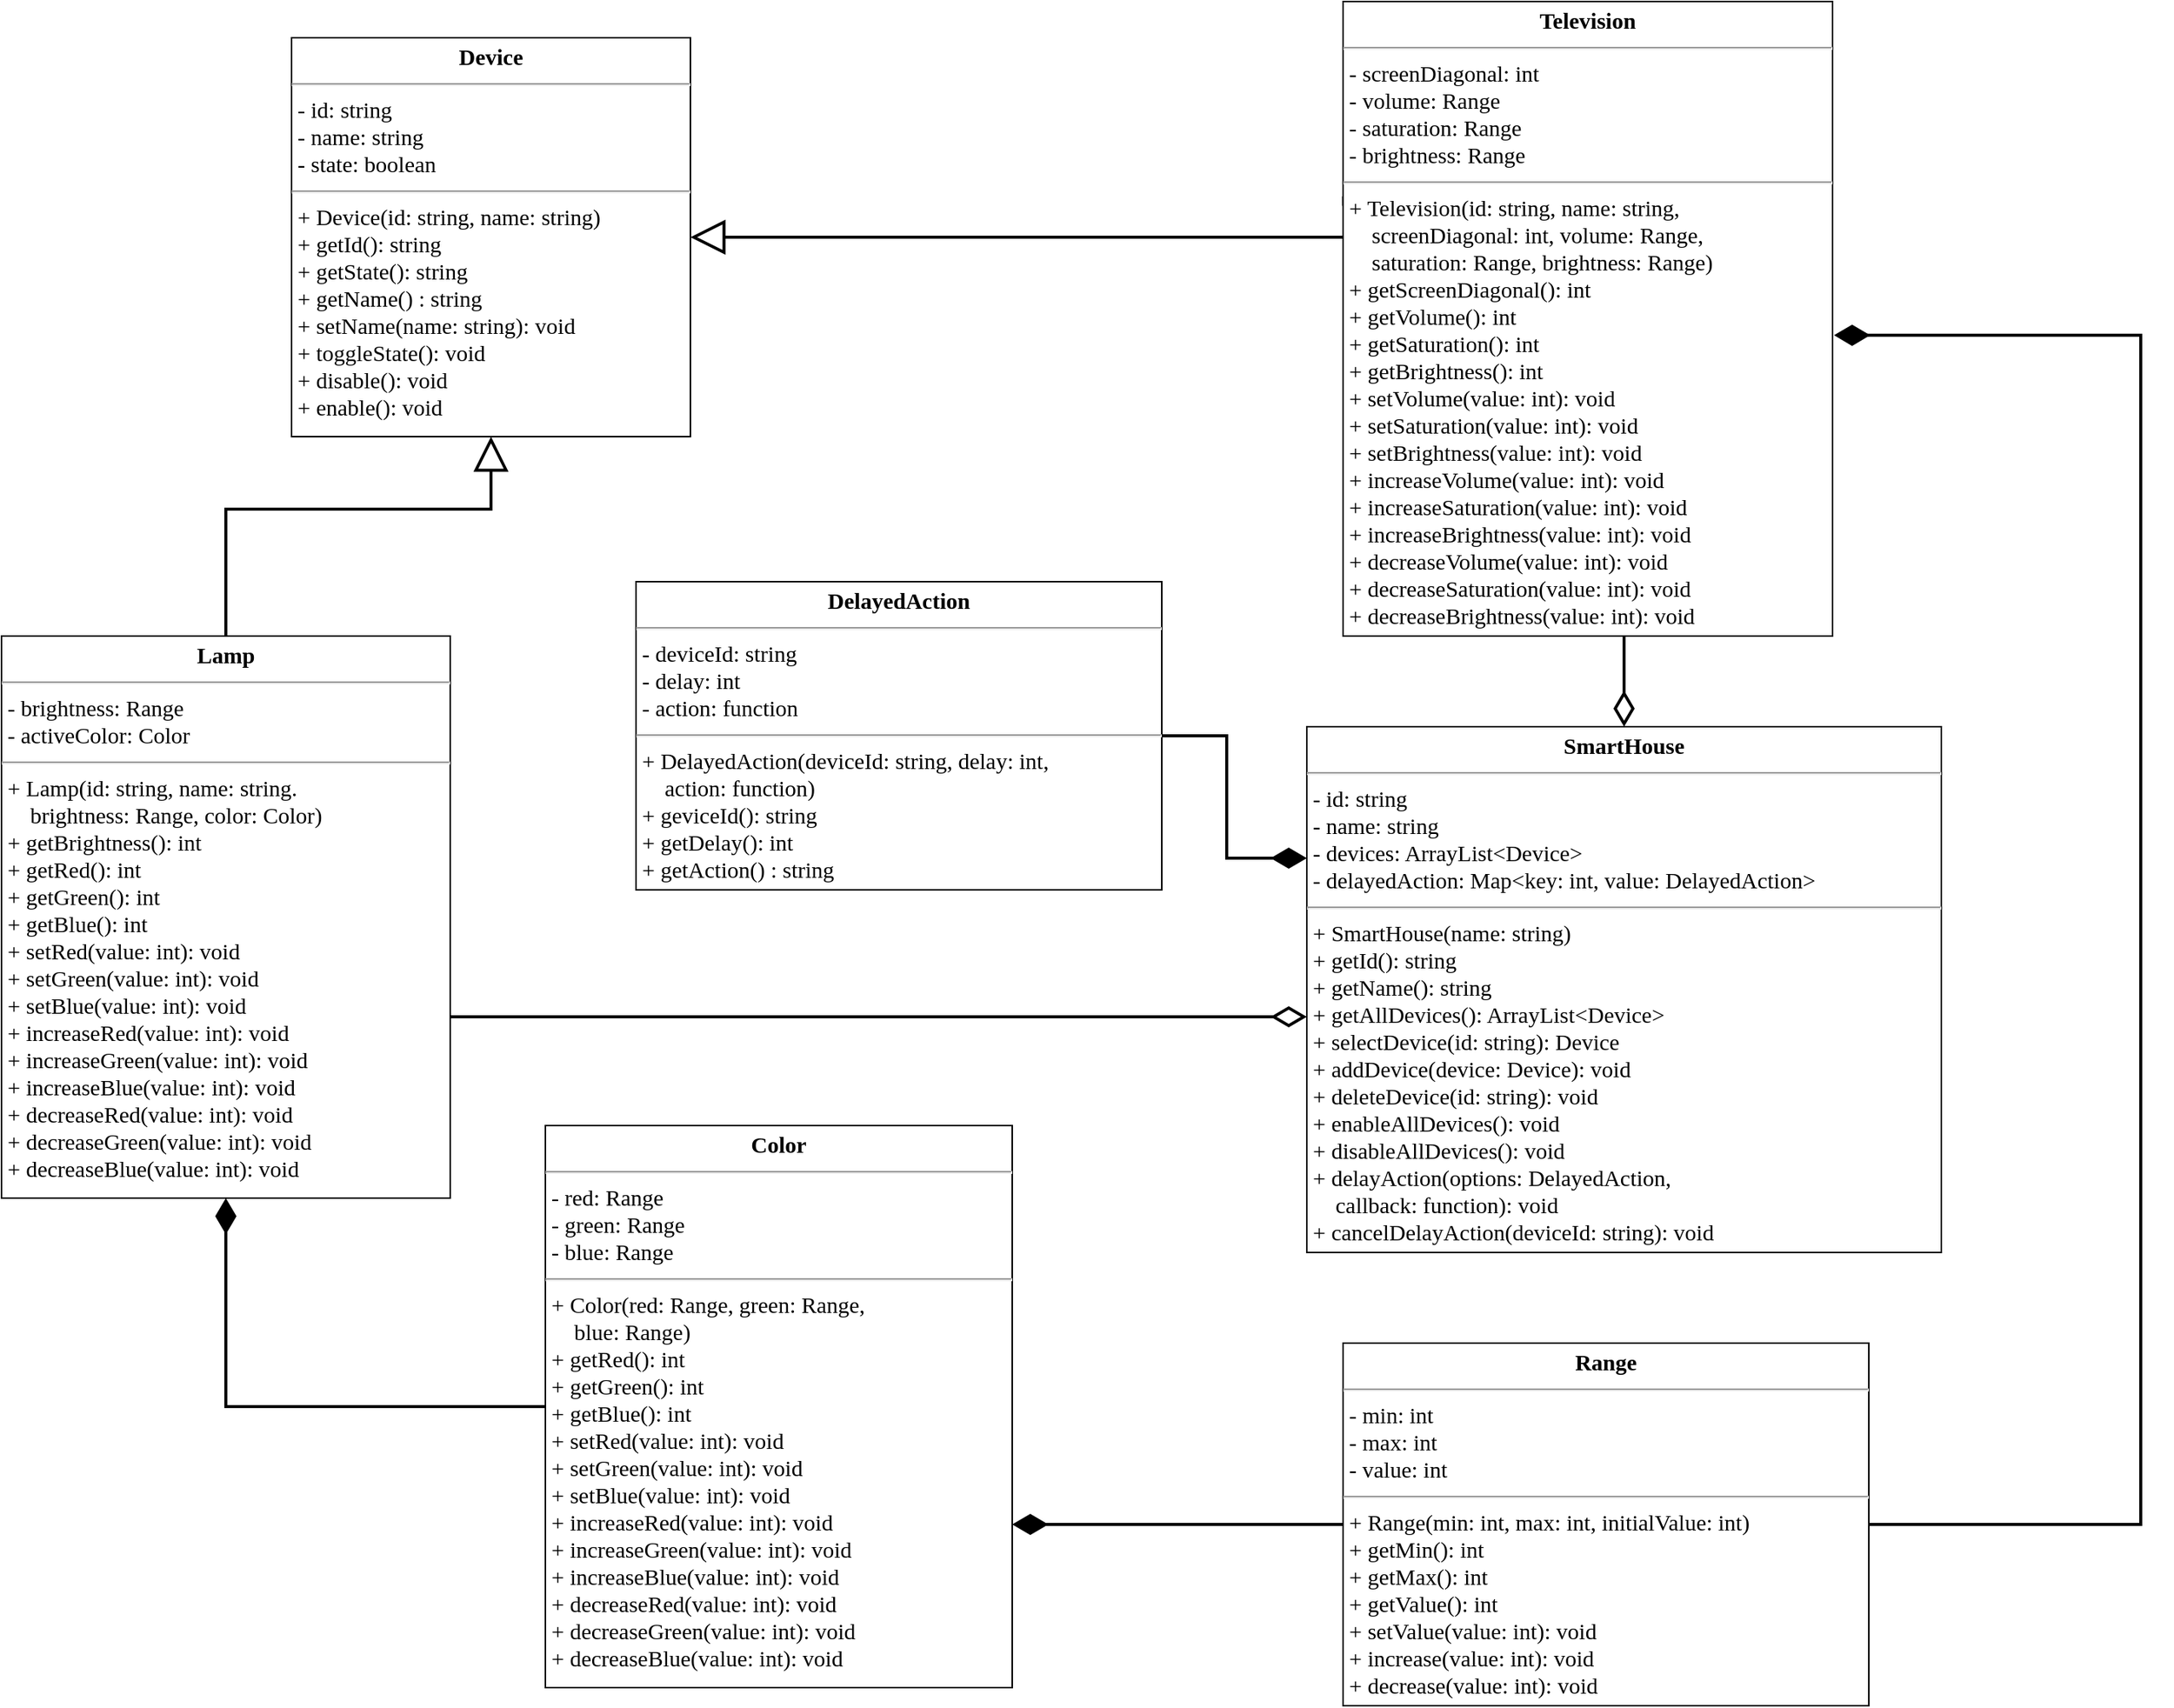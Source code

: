 <mxfile version="12.7.4" type="device"><diagram name="Page-1" id="c4acf3e9-155e-7222-9cf6-157b1a14988f"><mxGraphModel dx="2310" dy="829" grid="1" gridSize="12" guides="1" tooltips="1" connect="1" arrows="1" fold="1" page="1" pageScale="1" pageWidth="827" pageHeight="1169" background="#ffffff" math="0" shadow="0"><root><mxCell id="0"/><mxCell id="1" parent="0"/><mxCell id="5d2195bd80daf111-18" value="&lt;p style=&quot;margin: 4px 0px 0px ; text-align: center ; font-size: 15px&quot;&gt;&lt;b style=&quot;font-size: 15px&quot;&gt;&lt;font style=&quot;font-size: 15px&quot;&gt;Device&lt;/font&gt;&lt;/b&gt;&lt;/p&gt;&lt;hr style=&quot;font-size: 15px&quot;&gt;&lt;p style=&quot;margin: 0px 0px 0px 4px ; font-size: 15px&quot;&gt;- id: string&lt;span&gt;&lt;br&gt;&lt;/span&gt;&lt;/p&gt;&lt;p style=&quot;margin: 0px 0px 0px 4px ; font-size: 15px&quot;&gt;&lt;span&gt;- name: string&lt;/span&gt;&lt;br&gt;&lt;/p&gt;&lt;p style=&quot;margin: 0px 0px 0px 4px ; font-size: 15px&quot;&gt;&lt;font style=&quot;font-size: 15px&quot;&gt;- state: boolean&lt;/font&gt;&lt;/p&gt;&lt;hr style=&quot;font-size: 15px&quot;&gt;&lt;p style=&quot;margin: 0px 0px 0px 4px ; font-size: 15px&quot;&gt;&lt;font style=&quot;font-size: 15px&quot;&gt;+&amp;nbsp;&lt;span style=&quot;font-size: 15px&quot;&gt;Device(id: string, name: string&lt;/span&gt;&lt;span style=&quot;font-size: 15px&quot;&gt;)&amp;nbsp;&lt;/span&gt;&lt;/font&gt;&lt;/p&gt;&lt;p style=&quot;margin: 0px 0px 0px 4px ; font-size: 15px&quot;&gt;&lt;font style=&quot;font-size: 15px&quot;&gt;+ getId(): string&lt;/font&gt;&lt;/p&gt;&lt;p style=&quot;margin: 0px 0px 0px 4px ; font-size: 15px&quot;&gt;&lt;font style=&quot;font-size: 15px&quot;&gt;+ getState(): string&lt;/font&gt;&lt;/p&gt;&lt;p style=&quot;margin: 0px 0px 0px 4px ; font-size: 15px&quot;&gt;&lt;font style=&quot;font-size: 15px&quot;&gt;+ getName() : string&lt;br style=&quot;font-size: 15px&quot;&gt;&lt;/font&gt;&lt;/p&gt;&lt;p style=&quot;margin: 0px 0px 0px 4px ; font-size: 15px&quot;&gt;&lt;font style=&quot;font-size: 15px&quot;&gt;+ setName(name: string): void&lt;br style=&quot;font-size: 15px&quot;&gt;&lt;/font&gt;&lt;/p&gt;&lt;p style=&quot;margin: 0px 0px 0px 4px ; font-size: 15px&quot;&gt;&lt;font style=&quot;font-size: 15px&quot;&gt;+ toggleState(): void&lt;/font&gt;&lt;/p&gt;&lt;p style=&quot;margin: 0px 0px 0px 4px ; font-size: 15px&quot;&gt;&lt;font style=&quot;font-size: 15px&quot;&gt;+ disable(): void&lt;/font&gt;&lt;/p&gt;&lt;p style=&quot;margin: 0px 0px 0px 4px ; font-size: 15px&quot;&gt;&lt;font style=&quot;font-size: 15px&quot;&gt;+ enable(): void&lt;/font&gt;&lt;/p&gt;&lt;p style=&quot;margin: 0px 0px 0px 4px ; font-size: 15px&quot;&gt;&lt;br style=&quot;font-size: 15px&quot;&gt;&lt;/p&gt;" style="verticalAlign=top;align=left;overflow=fill;fontSize=15;fontFamily=Verdana;html=1;rounded=0;shadow=0;comic=0;labelBackgroundColor=none;strokeWidth=1" parent="1" vertex="1"><mxGeometry x="-528" y="36" width="264" height="264" as="geometry"/></mxCell><mxCell id="eGvVzG7AGnnClOdw0Uho-1" style="edgeStyle=orthogonalEdgeStyle;rounded=0;orthogonalLoop=1;jettySize=auto;html=1;exitX=0.5;exitY=1;exitDx=0;exitDy=0;" parent="1" source="5d2195bd80daf111-18" target="5d2195bd80daf111-18" edge="1"><mxGeometry relative="1" as="geometry"/></mxCell><mxCell id="xbyayHR8wlCIUBCcTG-p-8" style="edgeStyle=orthogonalEdgeStyle;rounded=0;orthogonalLoop=1;jettySize=auto;html=1;endArrow=block;endFill=0;endSize=18;strokeWidth=2;fontFamily=Verdana;fontSize=16;exitX=0.001;exitY=0.322;exitDx=0;exitDy=0;exitPerimeter=0;entryX=1;entryY=0.5;entryDx=0;entryDy=0;" parent="1" source="eGvVzG7AGnnClOdw0Uho-2" target="5d2195bd80daf111-18" edge="1"><mxGeometry relative="1" as="geometry"><mxPoint x="336" y="142" as="targetPoint"/><Array as="points"><mxPoint x="384" y="142"/><mxPoint x="420" y="142"/><mxPoint x="420" y="144"/></Array></mxGeometry></mxCell><mxCell id="xbyayHR8wlCIUBCcTG-p-10" style="edgeStyle=orthogonalEdgeStyle;rounded=0;orthogonalLoop=1;jettySize=auto;html=1;endArrow=diamondThin;endFill=0;endSize=18;strokeWidth=2;fontFamily=Verdana;fontSize=16;entryX=0.5;entryY=0;entryDx=0;entryDy=0;" parent="1" source="eGvVzG7AGnnClOdw0Uho-2" target="eGvVzG7AGnnClOdw0Uho-6" edge="1"><mxGeometry relative="1" as="geometry"><Array as="points"><mxPoint x="354" y="468"/><mxPoint x="354" y="468"/></Array></mxGeometry></mxCell><mxCell id="eGvVzG7AGnnClOdw0Uho-2" value="&lt;p style=&quot;margin: 4px 0px 0px ; text-align: center ; font-size: 15px&quot;&gt;&lt;b style=&quot;font-size: 15px&quot;&gt;&lt;font style=&quot;font-size: 15px&quot;&gt;Television&lt;/font&gt;&lt;/b&gt;&lt;/p&gt;&lt;hr style=&quot;font-size: 15px&quot;&gt;&lt;p style=&quot;margin: 0px 0px 0px 4px ; font-size: 15px&quot;&gt;&lt;font style=&quot;font-size: 15px&quot;&gt;- screenDiagonal: int&lt;br style=&quot;font-size: 15px&quot;&gt;&lt;/font&gt;&lt;/p&gt;&lt;p style=&quot;margin: 0px 0px 0px 4px ; font-size: 15px&quot;&gt;&lt;font style=&quot;font-size: 15px&quot;&gt;- volume: Range&lt;br style=&quot;font-size: 15px&quot;&gt;&lt;/font&gt;&lt;/p&gt;&lt;p style=&quot;margin: 0px 0px 0px 4px ; font-size: 15px&quot;&gt;&lt;font style=&quot;font-size: 15px&quot;&gt;- saturation: Range&lt;/font&gt;&lt;/p&gt;&lt;p style=&quot;margin: 0px 0px 0px 4px ; font-size: 15px&quot;&gt;&lt;font style=&quot;font-size: 15px&quot;&gt;- brightness: Range&lt;/font&gt;&lt;/p&gt;&lt;hr style=&quot;font-size: 15px&quot;&gt;&lt;p style=&quot;margin: 0px 0px 0px 4px ; font-size: 15px&quot;&gt;&lt;font style=&quot;font-size: 15px&quot;&gt;+ Television(id: string, name: string,&amp;nbsp;&lt;/font&gt;&lt;/p&gt;&lt;p style=&quot;margin: 0px 0px 0px 4px ; font-size: 15px&quot;&gt;&lt;span&gt;&amp;nbsp; &amp;nbsp; screenDiagonal: int,&amp;nbsp;&lt;/span&gt;&lt;span&gt;volume: Range,&amp;nbsp;&lt;/span&gt;&lt;/p&gt;&lt;p style=&quot;margin: 0px 0px 0px 4px ; font-size: 15px&quot;&gt;&lt;span&gt;&amp;nbsp; &amp;nbsp; saturation: Range,&amp;nbsp;&lt;/span&gt;&lt;span&gt;brightness: Range)&lt;/span&gt;&lt;/p&gt;&lt;p style=&quot;margin: 0px 0px 0px 4px ; font-size: 15px&quot;&gt;&lt;font style=&quot;font-size: 15px&quot;&gt;+ getScreenDiagonal(): int&lt;/font&gt;&lt;/p&gt;&lt;p style=&quot;margin: 0px 0px 0px 4px ; font-size: 15px&quot;&gt;&lt;font style=&quot;font-size: 15px&quot;&gt;+ getVolume(): int&lt;/font&gt;&lt;/p&gt;&lt;p style=&quot;margin: 0px 0px 0px 4px ; font-size: 15px&quot;&gt;&lt;font style=&quot;font-size: 15px&quot;&gt;+ getSaturation(): int&lt;/font&gt;&lt;/p&gt;&lt;p style=&quot;margin: 0px 0px 0px 4px ; font-size: 15px&quot;&gt;&lt;font style=&quot;font-size: 15px&quot;&gt;+ getBrightness(): int&lt;/font&gt;&lt;/p&gt;&lt;p style=&quot;margin: 0px 0px 0px 4px ; font-size: 15px&quot;&gt;+ setVolume(value: int): void&lt;br style=&quot;font-size: 15px&quot;&gt;&lt;/p&gt;&lt;p style=&quot;margin: 0px 0px 0px 4px ; font-size: 15px&quot;&gt;+ setSaturation(value: int): void&lt;br style=&quot;font-size: 15px&quot;&gt;&lt;/p&gt;&lt;p style=&quot;margin: 0px 0px 0px 4px ; font-size: 15px&quot;&gt;+ setBrightness(value: int): void&lt;br style=&quot;font-size: 15px&quot;&gt;&lt;/p&gt;&lt;p style=&quot;margin: 0px 0px 0px 4px ; font-size: 15px&quot;&gt;+ increaseVolume(value: int): void&lt;/p&gt;&lt;p style=&quot;margin: 0px 0px 0px 4px ; font-size: 15px&quot;&gt;+ increaseSaturation(value: int): void&lt;br style=&quot;font-size: 15px&quot;&gt;&lt;/p&gt;&lt;p style=&quot;margin: 0px 0px 0px 4px ; font-size: 15px&quot;&gt;+ increaseBrightness(value: int): void&lt;br style=&quot;font-size: 15px&quot;&gt;&lt;/p&gt;&lt;p style=&quot;margin: 0px 0px 0px 4px ; font-size: 15px&quot;&gt;+ decreaseVolume(value: int): void&lt;/p&gt;&lt;p style=&quot;margin: 0px 0px 0px 4px ; font-size: 15px&quot;&gt;+ decreaseSaturation(value: int): void&lt;/p&gt;&lt;p style=&quot;margin: 0px 0px 0px 4px ; font-size: 15px&quot;&gt;+ decreaseBrightness(value: int): void&lt;/p&gt;" style="verticalAlign=top;align=left;overflow=fill;fontSize=15;fontFamily=Verdana;html=1;rounded=0;shadow=0;comic=0;labelBackgroundColor=none;strokeWidth=1" parent="1" vertex="1"><mxGeometry x="168" y="12" width="324" height="420" as="geometry"/></mxCell><mxCell id="xbyayHR8wlCIUBCcTG-p-7" style="edgeStyle=orthogonalEdgeStyle;rounded=0;orthogonalLoop=1;jettySize=auto;html=1;endArrow=block;endFill=0;endSize=18;strokeWidth=2;fontFamily=Verdana;fontSize=16;entryX=0.5;entryY=1;entryDx=0;entryDy=0;" parent="1" source="eGvVzG7AGnnClOdw0Uho-7" target="5d2195bd80daf111-18" edge="1"><mxGeometry relative="1" as="geometry"><Array as="points"><mxPoint x="-571" y="348"/><mxPoint x="-396" y="348"/></Array></mxGeometry></mxCell><mxCell id="xbyayHR8wlCIUBCcTG-p-9" style="edgeStyle=orthogonalEdgeStyle;rounded=0;orthogonalLoop=1;jettySize=auto;html=1;endArrow=diamondThin;endFill=0;endSize=18;strokeWidth=2;fontFamily=Verdana;fontSize=16;" parent="1" source="eGvVzG7AGnnClOdw0Uho-7" target="eGvVzG7AGnnClOdw0Uho-6" edge="1"><mxGeometry relative="1" as="geometry"><Array as="points"><mxPoint x="-24" y="684"/><mxPoint x="-24" y="684"/></Array></mxGeometry></mxCell><mxCell id="eGvVzG7AGnnClOdw0Uho-7" value="&lt;p style=&quot;margin: 4px 0px 0px ; text-align: center ; font-size: 15px&quot;&gt;&lt;b style=&quot;font-size: 15px&quot;&gt;&lt;font style=&quot;font-size: 15px&quot;&gt;Lamp&lt;/font&gt;&lt;/b&gt;&lt;/p&gt;&lt;hr style=&quot;font-size: 15px&quot;&gt;&lt;p style=&quot;margin: 0px 0px 0px 4px ; font-size: 15px&quot;&gt;&lt;font style=&quot;font-size: 15px&quot;&gt;- brightness: Range&lt;br style=&quot;font-size: 15px&quot;&gt;&lt;/font&gt;&lt;/p&gt;&lt;p style=&quot;margin: 0px 0px 0px 4px ; font-size: 15px&quot;&gt;&lt;font style=&quot;font-size: 15px&quot;&gt;- activeColor: Color&lt;/font&gt;&lt;/p&gt;&lt;hr style=&quot;font-size: 15px&quot;&gt;&lt;p style=&quot;margin: 0px 0px 0px 4px ; font-size: 15px&quot;&gt;&lt;font style=&quot;font-size: 15px&quot;&gt;+ Lamp(id: string, name: string.&amp;nbsp;&lt;/font&gt;&lt;/p&gt;&lt;p style=&quot;margin: 0px 0px 0px 4px ; font-size: 15px&quot;&gt;&lt;font style=&quot;font-size: 15px&quot;&gt;&lt;span style=&quot;font-size: 15px&quot;&gt;&amp;nbsp; &amp;nbsp; brightness: Range, color: Color)&lt;/span&gt;&lt;/font&gt;&lt;/p&gt;&lt;p style=&quot;margin: 0px 0px 0px 4px ; font-size: 15px&quot;&gt;&lt;span style=&quot;font-size: 15px&quot;&gt;&lt;font style=&quot;font-size: 15px&quot;&gt;+ getBrightness(): int&lt;/font&gt;&lt;/span&gt;&lt;/p&gt;&lt;p style=&quot;margin: 0px 0px 0px 4px&quot;&gt;+ getRed(): int&lt;/p&gt;&lt;p style=&quot;margin: 0px 0px 0px 4px&quot;&gt;+ getGreen(): int&lt;br&gt;&lt;/p&gt;&lt;p style=&quot;margin: 0px 0px 0px 4px&quot;&gt;+ getBlue(): int&lt;/p&gt;&lt;p style=&quot;margin: 0px 0px 0px 4px ; font-size: 15px&quot;&gt;+ setRed(&lt;span style=&quot;font-size: 15px&quot;&gt;value: int): void&lt;/span&gt;&lt;/p&gt;&lt;p style=&quot;margin: 0px 0px 0px 4px ; font-size: 15px&quot;&gt;+ setGreen(&lt;span style=&quot;font-size: 15px&quot;&gt;value: int): void&lt;/span&gt;&lt;span style=&quot;font-size: 15px&quot;&gt;&lt;br style=&quot;font-size: 15px&quot;&gt;&lt;/span&gt;&lt;/p&gt;&lt;p style=&quot;margin: 0px 0px 0px 4px ; font-size: 15px&quot;&gt;+ setBlue(&lt;span style=&quot;font-size: 15px&quot;&gt;value: int): void&lt;/span&gt;&lt;span style=&quot;font-size: 15px&quot;&gt;&lt;br style=&quot;font-size: 15px&quot;&gt;&lt;/span&gt;&lt;/p&gt;&lt;p style=&quot;margin: 0px 0px 0px 4px ; font-size: 15px&quot;&gt;+ increaseRed(&lt;span style=&quot;font-size: 15px&quot;&gt;value: int): void&lt;/span&gt;&lt;/p&gt;&lt;p style=&quot;margin: 0px 0px 0px 4px ; font-size: 15px&quot;&gt;+ increaseGreen(&lt;span style=&quot;font-size: 15px&quot;&gt;value: int): void&lt;/span&gt;&lt;span style=&quot;font-size: 15px&quot;&gt;&lt;br style=&quot;font-size: 15px&quot;&gt;&lt;/span&gt;&lt;/p&gt;&lt;p style=&quot;margin: 0px 0px 0px 4px ; font-size: 15px&quot;&gt;+ increaseBlue(&lt;span style=&quot;font-size: 15px&quot;&gt;value: int): void&lt;/span&gt;&lt;span style=&quot;font-size: 15px&quot;&gt;&lt;br style=&quot;font-size: 15px&quot;&gt;&lt;/span&gt;&lt;/p&gt;&lt;p style=&quot;margin: 0px 0px 0px 4px ; font-size: 15px&quot;&gt;&lt;/p&gt;&lt;p style=&quot;margin: 0px 0px 0px 4px ; font-size: 15px&quot;&gt;+ decreaseRed(&lt;span style=&quot;font-size: 15px&quot;&gt;value: int): void&lt;/span&gt;&lt;/p&gt;&lt;p style=&quot;margin: 0px 0px 0px 4px ; font-size: 15px&quot;&gt;+ decreaseGreen(value: int): void&lt;span style=&quot;font-size: 15px&quot;&gt;&lt;br style=&quot;font-size: 15px&quot;&gt;&lt;/span&gt;&lt;/p&gt;&lt;p style=&quot;margin: 0px 0px 0px 4px ; font-size: 15px&quot;&gt;+ decreaseBlue(value: int): void&lt;br style=&quot;font-size: 15px&quot;&gt;&lt;/p&gt;" style="verticalAlign=top;align=left;overflow=fill;fontSize=15;fontFamily=Verdana;html=1;rounded=0;shadow=0;comic=0;labelBackgroundColor=none;strokeWidth=1" parent="1" vertex="1"><mxGeometry x="-720" y="432" width="297" height="372" as="geometry"/></mxCell><mxCell id="xbyayHR8wlCIUBCcTG-p-11" style="edgeStyle=orthogonalEdgeStyle;rounded=0;orthogonalLoop=1;jettySize=auto;html=1;endArrow=diamondThin;endFill=1;endSize=18;strokeWidth=2;fontFamily=Verdana;fontSize=16;" parent="1" source="eGvVzG7AGnnClOdw0Uho-8" target="eGvVzG7AGnnClOdw0Uho-9" edge="1"><mxGeometry relative="1" as="geometry"><Array as="points"><mxPoint x="384" y="984"/><mxPoint x="384" y="984"/></Array></mxGeometry></mxCell><mxCell id="eGvVzG7AGnnClOdw0Uho-8" value="&lt;p style=&quot;margin: 4px 0px 0px ; text-align: center ; font-size: 15px&quot;&gt;&lt;b style=&quot;font-size: 15px&quot;&gt;&lt;font style=&quot;font-size: 15px&quot;&gt;Range&lt;/font&gt;&lt;/b&gt;&lt;/p&gt;&lt;hr style=&quot;font-size: 15px&quot;&gt;&lt;p style=&quot;margin: 0px 0px 0px 4px ; font-size: 15px&quot;&gt;&lt;font style=&quot;font-size: 15px&quot;&gt;- min: int&lt;br style=&quot;font-size: 15px&quot;&gt;- max: int&lt;/font&gt;&lt;/p&gt;&lt;p style=&quot;margin: 0px 0px 0px 4px ; font-size: 15px&quot;&gt;&lt;font style=&quot;font-size: 15px&quot;&gt;- value: int&lt;/font&gt;&lt;/p&gt;&lt;hr style=&quot;font-size: 15px&quot;&gt;&lt;p style=&quot;margin: 0px 0px 0px 4px ; font-size: 15px&quot;&gt;&lt;font style=&quot;font-size: 15px&quot;&gt;+ Range(min: int, max: int,&amp;nbsp;&lt;/font&gt;&lt;span&gt;initialValue: int)&lt;/span&gt;&lt;/p&gt;&lt;p style=&quot;margin: 0px 0px 0px 4px ; font-size: 15px&quot;&gt;&lt;font style=&quot;font-size: 15px&quot;&gt;+ getMin(): int&lt;br style=&quot;font-size: 15px&quot;&gt;+ getMax(): int&lt;/font&gt;&lt;/p&gt;&lt;p style=&quot;margin: 0px 0px 0px 4px ; font-size: 15px&quot;&gt;&lt;font style=&quot;font-size: 15px&quot;&gt;+ getValue(): int&lt;/font&gt;&lt;/p&gt;&lt;p style=&quot;margin: 0px 0px 0px 4px ; font-size: 15px&quot;&gt;&lt;font style=&quot;font-size: 15px&quot;&gt;+ setValue(value: int): void&lt;br style=&quot;font-size: 15px&quot;&gt;&lt;/font&gt;&lt;/p&gt;&lt;p style=&quot;margin: 0px 0px 0px 4px ; font-size: 15px&quot;&gt;&lt;font style=&quot;font-size: 15px&quot;&gt;+ increase(value: int): void&lt;/font&gt;&lt;/p&gt;&lt;p style=&quot;margin: 0px 0px 0px 4px ; font-size: 15px&quot;&gt;&lt;font style=&quot;font-size: 15px&quot;&gt;+ decrease(value: int): void&lt;/font&gt;&lt;/p&gt;&lt;p style=&quot;margin: 0px 0px 0px 4px ; font-size: 15px&quot;&gt;&lt;br style=&quot;font-size: 15px&quot;&gt;&lt;/p&gt;" style="verticalAlign=top;align=left;overflow=fill;fontSize=15;fontFamily=Verdana;html=1;rounded=0;shadow=0;comic=0;labelBackgroundColor=none;strokeWidth=1;horizontal=1;" parent="1" vertex="1"><mxGeometry x="168" y="900" width="348" height="240" as="geometry"/></mxCell><mxCell id="xbyayHR8wlCIUBCcTG-p-14" style="edgeStyle=orthogonalEdgeStyle;rounded=0;orthogonalLoop=1;jettySize=auto;html=1;entryX=0.5;entryY=1;entryDx=0;entryDy=0;endArrow=diamondThin;endFill=1;endSize=18;strokeWidth=2;fontFamily=Verdana;fontSize=16;" parent="1" source="eGvVzG7AGnnClOdw0Uho-9" target="eGvVzG7AGnnClOdw0Uho-7" edge="1"><mxGeometry relative="1" as="geometry"/></mxCell><mxCell id="eGvVzG7AGnnClOdw0Uho-9" value="&lt;p style=&quot;margin: 4px 0px 0px ; text-align: center ; font-size: 15px&quot;&gt;&lt;b style=&quot;font-size: 15px&quot;&gt;&lt;font style=&quot;font-size: 15px&quot;&gt;Color&lt;/font&gt;&lt;/b&gt;&lt;/p&gt;&lt;hr style=&quot;font-size: 15px&quot;&gt;&lt;p style=&quot;margin: 0px 0px 0px 4px ; font-size: 15px&quot;&gt;&lt;font style=&quot;font-size: 15px&quot;&gt;- red: Range&lt;br style=&quot;font-size: 15px&quot;&gt;- green: Range&lt;br style=&quot;font-size: 15px&quot;&gt;&lt;/font&gt;&lt;/p&gt;&lt;p style=&quot;margin: 0px 0px 0px 4px ; font-size: 15px&quot;&gt;&lt;font style=&quot;font-size: 15px&quot;&gt;- blue: Range&lt;/font&gt;&lt;/p&gt;&lt;hr style=&quot;font-size: 15px&quot;&gt;&lt;p style=&quot;margin: 0px 0px 0px 4px ; font-size: 15px&quot;&gt;&lt;font style=&quot;font-size: 15px&quot;&gt;+ Color(red: Range, green: Range,&lt;/font&gt;&lt;/p&gt;&lt;p style=&quot;margin: 0px 0px 0px 4px ; font-size: 15px&quot;&gt;&lt;font style=&quot;font-size: 15px&quot;&gt;&amp;nbsp; &amp;nbsp; blue: Range)&lt;/font&gt;&lt;/p&gt;&lt;p style=&quot;margin: 0px 0px 0px 4px ; font-size: 15px&quot;&gt;&lt;font style=&quot;font-size: 15px&quot;&gt;+ getRed(): int&lt;br style=&quot;font-size: 15px&quot;&gt;+ getGreen(): int&lt;/font&gt;&lt;/p&gt;&lt;p style=&quot;margin: 0px 0px 0px 4px ; font-size: 15px&quot;&gt;&lt;font style=&quot;font-size: 15px&quot;&gt;+ getBlue(): int&lt;/font&gt;&lt;/p&gt;&lt;p style=&quot;margin: 0px 0px 0px 4px ; font-size: 15px&quot;&gt;&lt;font style=&quot;font-size: 15px&quot;&gt;+ setRed(value: int): void&lt;/font&gt;&lt;/p&gt;&lt;p style=&quot;margin: 0px 0px 0px 4px ; font-size: 15px&quot;&gt;&lt;font style=&quot;font-size: 15px&quot;&gt;+ setGreen(value: int): void&lt;br style=&quot;font-size: 15px&quot;&gt;&lt;/font&gt;&lt;/p&gt;&lt;p style=&quot;margin: 0px 0px 0px 4px ; font-size: 15px&quot;&gt;&lt;font style=&quot;font-size: 15px&quot;&gt;+ setBlue(value: int): void&lt;br style=&quot;font-size: 15px&quot;&gt;&lt;/font&gt;&lt;/p&gt;&lt;p style=&quot;margin: 0px 0px 0px 4px ; font-size: 15px&quot;&gt;+&lt;span style=&quot;font-size: 15px&quot;&gt;&amp;nbsp;increase&lt;/span&gt;Red&lt;span style=&quot;font-size: 15px&quot;&gt;(value: int): void&lt;/span&gt;&lt;/p&gt;&lt;p style=&quot;margin: 0px 0px 0px 4px ; font-size: 15px&quot;&gt;+&amp;nbsp;increaseGreen(value: int): void&lt;span style=&quot;font-size: 15px&quot;&gt;&lt;br style=&quot;font-size: 15px&quot;&gt;&lt;/span&gt;&lt;/p&gt;&lt;p style=&quot;margin: 0px 0px 0px 4px ; font-size: 15px&quot;&gt;+&amp;nbsp;increaseBlue(value: int): void&lt;br style=&quot;font-size: 15px&quot;&gt;&lt;/p&gt;&lt;p style=&quot;margin: 0px 0px 0px 4px ; font-size: 15px&quot;&gt;+ decreaseRed(value: int): void&lt;/p&gt;&lt;p style=&quot;margin: 0px 0px 0px 4px ; font-size: 15px&quot;&gt;+ decreaseGreen(value: int): void&lt;/p&gt;&lt;p style=&quot;margin: 0px 0px 0px 4px ; font-size: 15px&quot;&gt;+ decreaseBlue(value: int): void&lt;br style=&quot;font-size: 15px&quot;&gt;&lt;/p&gt;" style="verticalAlign=top;align=left;overflow=fill;fontSize=15;fontFamily=Verdana;html=1;rounded=0;shadow=0;comic=0;labelBackgroundColor=none;strokeWidth=1;" parent="1" vertex="1"><mxGeometry x="-360" y="756" width="309" height="372" as="geometry"/></mxCell><mxCell id="xbyayHR8wlCIUBCcTG-p-1" style="edgeStyle=orthogonalEdgeStyle;rounded=0;orthogonalLoop=1;jettySize=auto;html=1;exitX=0.5;exitY=1;exitDx=0;exitDy=0;" parent="1" source="eGvVzG7AGnnClOdw0Uho-9" target="eGvVzG7AGnnClOdw0Uho-9" edge="1"><mxGeometry relative="1" as="geometry"/></mxCell><mxCell id="xbyayHR8wlCIUBCcTG-p-2" style="edgeStyle=orthogonalEdgeStyle;rounded=0;orthogonalLoop=1;jettySize=auto;html=1;exitX=0.5;exitY=1;exitDx=0;exitDy=0;" parent="1" source="eGvVzG7AGnnClOdw0Uho-9" target="eGvVzG7AGnnClOdw0Uho-9" edge="1"><mxGeometry relative="1" as="geometry"/></mxCell><mxCell id="eGvVzG7AGnnClOdw0Uho-6" value="&lt;p style=&quot;margin: 4px 0px 0px ; text-align: center ; font-size: 15px&quot;&gt;&lt;b style=&quot;font-size: 15px&quot;&gt;&lt;font style=&quot;font-size: 15px&quot;&gt;SmartHouse&lt;/font&gt;&lt;/b&gt;&lt;/p&gt;&lt;hr style=&quot;font-size: 15px&quot;&gt;&lt;p style=&quot;margin: 0px 0px 0px 4px ; font-size: 15px&quot;&gt;- id: string&lt;span&gt;&lt;br&gt;&lt;/span&gt;&lt;/p&gt;&lt;p style=&quot;margin: 0px 0px 0px 4px ; font-size: 15px&quot;&gt;&lt;span&gt;- name: string&lt;/span&gt;&lt;br&gt;&lt;/p&gt;&lt;p style=&quot;margin: 0px 0px 0px 4px ; font-size: 15px&quot;&gt;&lt;font style=&quot;font-size: 15px&quot;&gt;- devices: ArrayList&amp;lt;Device&amp;gt;&lt;/font&gt;&lt;/p&gt;&lt;p style=&quot;margin: 0px 0px 0px 4px ; font-size: 15px&quot;&gt;- delayedAction: Map&amp;lt;key: int, value: DelayedAction&amp;gt;&lt;/p&gt;&lt;hr style=&quot;font-size: 15px&quot;&gt;&lt;p style=&quot;margin: 0px 0px 0px 4px ; font-size: 15px&quot;&gt;&lt;font style=&quot;font-size: 15px&quot;&gt;+ SmartHouse(name: string)&lt;/font&gt;&lt;/p&gt;&lt;p style=&quot;margin: 0px 0px 0px 4px ; font-size: 15px&quot;&gt;&lt;font style=&quot;font-size: 15px&quot;&gt;+ getId(): string&lt;/font&gt;&lt;/p&gt;&lt;p style=&quot;margin: 0px 0px 0px 4px ; font-size: 15px&quot;&gt;&lt;font style=&quot;font-size: 15px&quot;&gt;+ getName(): string&lt;/font&gt;&lt;/p&gt;&lt;p style=&quot;margin: 0px 0px 0px 4px ; font-size: 15px&quot;&gt;&lt;font style=&quot;font-size: 15px&quot;&gt;+ getAllDevices(): ArrayList&amp;lt;Device&amp;gt;&lt;/font&gt;&lt;/p&gt;&lt;p style=&quot;margin: 0px 0px 0px 4px ; font-size: 15px&quot;&gt;&lt;font style=&quot;font-size: 15px&quot;&gt;+ selectDevice(id: string): Device&lt;br&gt;&lt;/font&gt;&lt;/p&gt;&lt;p style=&quot;margin: 0px 0px 0px 4px ; font-size: 15px&quot;&gt;&lt;font style=&quot;font-size: 15px&quot;&gt;+ addDevice(device: Device): void&lt;/font&gt;&lt;/p&gt;&lt;p style=&quot;margin: 0px 0px 0px 4px ; font-size: 15px&quot;&gt;&lt;font style=&quot;font-size: 15px&quot;&gt;+ deleteDevice(id: string): void&lt;/font&gt;&lt;/p&gt;&lt;p style=&quot;margin: 0px 0px 0px 4px ; font-size: 15px&quot;&gt;&lt;font style=&quot;font-size: 15px&quot;&gt;+ enableAllDevices(): void&lt;/font&gt;&lt;/p&gt;&lt;p style=&quot;margin: 0px 0px 0px 4px ; font-size: 15px&quot;&gt;&lt;font style=&quot;font-size: 15px&quot;&gt;+ disableAllDevices(): void&lt;/font&gt;&lt;/p&gt;&lt;p style=&quot;margin: 0px 0px 0px 4px ; font-size: 15px&quot;&gt;&lt;font style=&quot;font-size: 15px&quot;&gt;+ delayAction(options: DelayedAction,&amp;nbsp;&lt;/font&gt;&lt;/p&gt;&lt;p style=&quot;margin: 0px 0px 0px 4px ; font-size: 15px&quot;&gt;&lt;font style=&quot;font-size: 15px&quot;&gt;&amp;nbsp; &amp;nbsp; callback: function&lt;/font&gt;&lt;span&gt;): void&lt;/span&gt;&lt;/p&gt;&lt;p style=&quot;margin: 0px 0px 0px 4px ; font-size: 15px&quot;&gt;&lt;span&gt;+ cancelDelayAction(deviceId: string): void&lt;/span&gt;&lt;/p&gt;" style="verticalAlign=top;align=left;overflow=fill;fontSize=15;fontFamily=Verdana;html=1;rounded=0;shadow=0;comic=0;labelBackgroundColor=none;strokeWidth=1" parent="1" vertex="1"><mxGeometry x="144" y="492" width="420" height="348" as="geometry"/></mxCell><mxCell id="VPPyh3IFv-dfdyClC9Zs-1" style="edgeStyle=orthogonalEdgeStyle;rounded=0;orthogonalLoop=1;jettySize=auto;html=1;endArrow=diamondThin;endFill=1;endSize=18;strokeWidth=2;fontFamily=Verdana;fontSize=16;exitX=1;exitY=0.5;exitDx=0;exitDy=0;entryX=1.003;entryY=0.526;entryDx=0;entryDy=0;entryPerimeter=0;" parent="1" source="eGvVzG7AGnnClOdw0Uho-8" target="eGvVzG7AGnnClOdw0Uho-2" edge="1"><mxGeometry relative="1" as="geometry"><Array as="points"><mxPoint x="696" y="1020"/><mxPoint x="696" y="233"/></Array><mxPoint x="582" y="876" as="sourcePoint"/><mxPoint x="504" y="234" as="targetPoint"/></mxGeometry></mxCell><mxCell id="0z45uPBk4BaG2aTLq9dz-3" style="edgeStyle=orthogonalEdgeStyle;rounded=0;orthogonalLoop=1;jettySize=auto;html=1;entryX=0;entryY=0.25;entryDx=0;entryDy=0;strokeWidth=2;endArrow=diamondThin;endFill=1;endSize=18;" parent="1" source="0z45uPBk4BaG2aTLq9dz-2" target="eGvVzG7AGnnClOdw0Uho-6" edge="1"><mxGeometry relative="1" as="geometry"/></mxCell><mxCell id="0z45uPBk4BaG2aTLq9dz-2" value="&lt;p style=&quot;margin: 4px 0px 0px ; text-align: center ; font-size: 15px&quot;&gt;&lt;b style=&quot;font-size: 15px&quot;&gt;&lt;font style=&quot;font-size: 15px&quot;&gt;DelayedAction&lt;/font&gt;&lt;/b&gt;&lt;/p&gt;&lt;hr style=&quot;font-size: 15px&quot;&gt;&lt;p style=&quot;margin: 0px 0px 0px 4px ; font-size: 15px&quot;&gt;- deviceId: string&lt;span&gt;&lt;br&gt;&lt;/span&gt;&lt;/p&gt;&lt;p style=&quot;margin: 0px 0px 0px 4px ; font-size: 15px&quot;&gt;&lt;span&gt;- delay: int&lt;/span&gt;&lt;br&gt;&lt;/p&gt;&lt;p style=&quot;margin: 0px 0px 0px 4px ; font-size: 15px&quot;&gt;&lt;font style=&quot;font-size: 15px&quot;&gt;- action: function&lt;/font&gt;&lt;/p&gt;&lt;hr style=&quot;font-size: 15px&quot;&gt;&lt;p style=&quot;margin: 0px 0px 0px 4px ; font-size: 15px&quot;&gt;&lt;font style=&quot;font-size: 15px&quot;&gt;+&amp;nbsp;&lt;span style=&quot;font-size: 15px&quot;&gt;DelayedAction(deviceId: string, delay: int,&lt;/span&gt;&lt;/font&gt;&lt;/p&gt;&lt;p style=&quot;margin: 0px 0px 0px 4px ; font-size: 15px&quot;&gt;&lt;font style=&quot;font-size: 15px&quot;&gt;&lt;span style=&quot;font-size: 15px&quot;&gt;&amp;nbsp; &amp;nbsp; action: function)&lt;/span&gt;&lt;/font&gt;&lt;/p&gt;&lt;p style=&quot;margin: 0px 0px 0px 4px ; font-size: 15px&quot;&gt;&lt;font style=&quot;font-size: 15px&quot;&gt;+ geviceId(): string&lt;/font&gt;&lt;/p&gt;&lt;p style=&quot;margin: 0px 0px 0px 4px ; font-size: 15px&quot;&gt;&lt;font style=&quot;font-size: 15px&quot;&gt;+ getDelay(): int&lt;/font&gt;&lt;/p&gt;&lt;p style=&quot;margin: 0px 0px 0px 4px ; font-size: 15px&quot;&gt;&lt;font style=&quot;font-size: 15px&quot;&gt;+ getAction() : string&lt;/font&gt;&lt;/p&gt;&lt;p style=&quot;margin: 0px 0px 0px 4px ; font-size: 15px&quot;&gt;&lt;br&gt;&lt;/p&gt;&lt;p style=&quot;margin: 0px 0px 0px 4px ; font-size: 15px&quot;&gt;&lt;br style=&quot;font-size: 15px&quot;&gt;&lt;/p&gt;" style="verticalAlign=top;align=left;overflow=fill;fontSize=15;fontFamily=Verdana;html=1;rounded=0;shadow=0;comic=0;labelBackgroundColor=none;strokeWidth=1" parent="1" vertex="1"><mxGeometry x="-300" y="396" width="348" height="204" as="geometry"/></mxCell></root></mxGraphModel></diagram></mxfile>